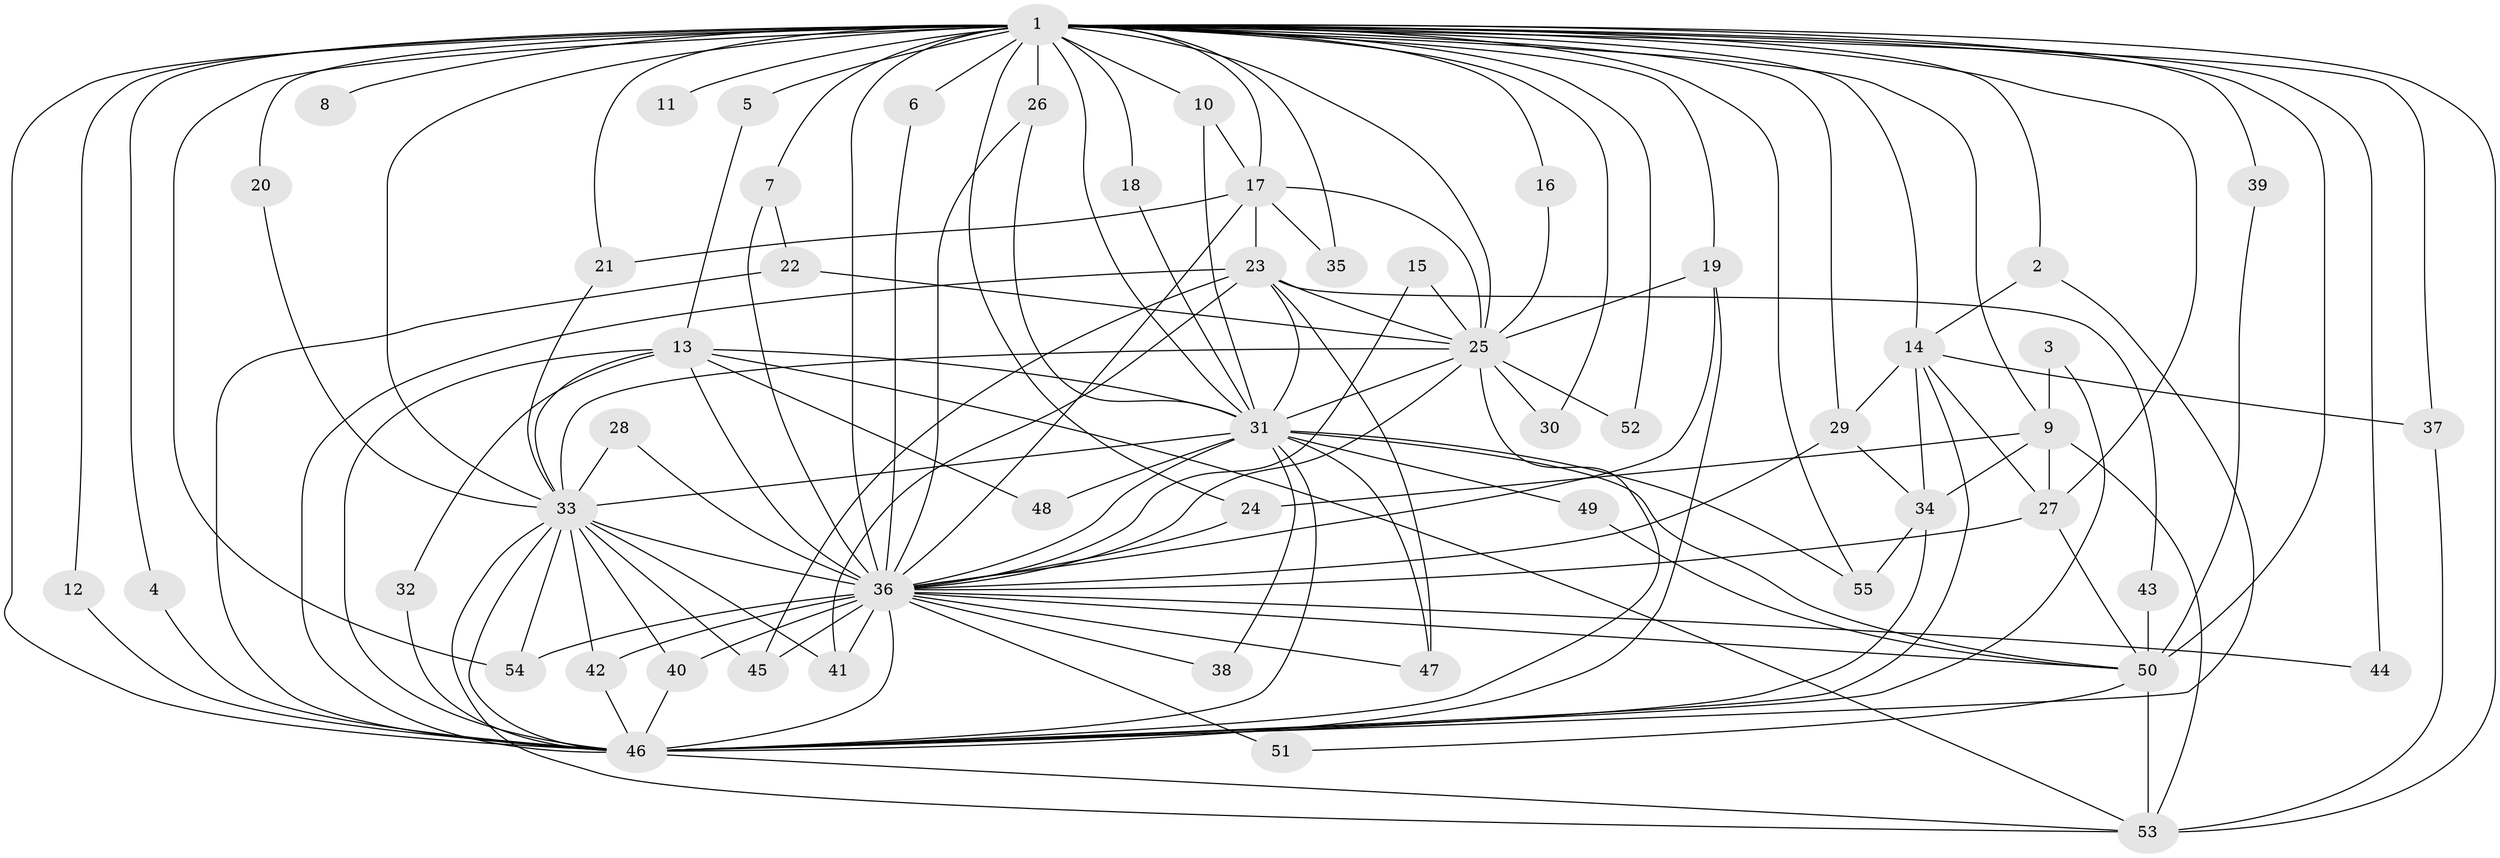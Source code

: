 // original degree distribution, {22: 0.01834862385321101, 26: 0.009174311926605505, 20: 0.01834862385321101, 21: 0.009174311926605505, 18: 0.009174311926605505, 19: 0.01834862385321101, 16: 0.009174311926605505, 4: 0.07339449541284404, 3: 0.25688073394495414, 6: 0.03669724770642202, 7: 0.01834862385321101, 8: 0.01834862385321101, 5: 0.009174311926605505, 2: 0.4954128440366973}
// Generated by graph-tools (version 1.1) at 2025/49/03/09/25 03:49:34]
// undirected, 55 vertices, 142 edges
graph export_dot {
graph [start="1"]
  node [color=gray90,style=filled];
  1;
  2;
  3;
  4;
  5;
  6;
  7;
  8;
  9;
  10;
  11;
  12;
  13;
  14;
  15;
  16;
  17;
  18;
  19;
  20;
  21;
  22;
  23;
  24;
  25;
  26;
  27;
  28;
  29;
  30;
  31;
  32;
  33;
  34;
  35;
  36;
  37;
  38;
  39;
  40;
  41;
  42;
  43;
  44;
  45;
  46;
  47;
  48;
  49;
  50;
  51;
  52;
  53;
  54;
  55;
  1 -- 2 [weight=1.0];
  1 -- 4 [weight=1.0];
  1 -- 5 [weight=1.0];
  1 -- 6 [weight=1.0];
  1 -- 7 [weight=1.0];
  1 -- 8 [weight=2.0];
  1 -- 9 [weight=1.0];
  1 -- 10 [weight=1.0];
  1 -- 11 [weight=2.0];
  1 -- 12 [weight=1.0];
  1 -- 14 [weight=1.0];
  1 -- 16 [weight=1.0];
  1 -- 17 [weight=1.0];
  1 -- 18 [weight=1.0];
  1 -- 19 [weight=1.0];
  1 -- 20 [weight=1.0];
  1 -- 21 [weight=1.0];
  1 -- 24 [weight=1.0];
  1 -- 25 [weight=4.0];
  1 -- 26 [weight=2.0];
  1 -- 27 [weight=1.0];
  1 -- 29 [weight=1.0];
  1 -- 30 [weight=2.0];
  1 -- 31 [weight=5.0];
  1 -- 33 [weight=4.0];
  1 -- 35 [weight=1.0];
  1 -- 36 [weight=9.0];
  1 -- 37 [weight=1.0];
  1 -- 39 [weight=1.0];
  1 -- 44 [weight=1.0];
  1 -- 46 [weight=4.0];
  1 -- 50 [weight=1.0];
  1 -- 52 [weight=1.0];
  1 -- 53 [weight=1.0];
  1 -- 54 [weight=1.0];
  1 -- 55 [weight=1.0];
  2 -- 14 [weight=1.0];
  2 -- 46 [weight=1.0];
  3 -- 9 [weight=1.0];
  3 -- 46 [weight=1.0];
  4 -- 46 [weight=1.0];
  5 -- 13 [weight=1.0];
  6 -- 36 [weight=1.0];
  7 -- 22 [weight=1.0];
  7 -- 36 [weight=2.0];
  9 -- 24 [weight=1.0];
  9 -- 27 [weight=1.0];
  9 -- 34 [weight=1.0];
  9 -- 53 [weight=1.0];
  10 -- 17 [weight=1.0];
  10 -- 31 [weight=1.0];
  12 -- 46 [weight=1.0];
  13 -- 31 [weight=1.0];
  13 -- 32 [weight=1.0];
  13 -- 33 [weight=1.0];
  13 -- 36 [weight=1.0];
  13 -- 46 [weight=1.0];
  13 -- 48 [weight=1.0];
  13 -- 53 [weight=1.0];
  14 -- 27 [weight=1.0];
  14 -- 29 [weight=1.0];
  14 -- 34 [weight=1.0];
  14 -- 37 [weight=1.0];
  14 -- 46 [weight=1.0];
  15 -- 25 [weight=1.0];
  15 -- 36 [weight=1.0];
  16 -- 25 [weight=1.0];
  17 -- 21 [weight=1.0];
  17 -- 23 [weight=1.0];
  17 -- 25 [weight=1.0];
  17 -- 35 [weight=1.0];
  17 -- 36 [weight=1.0];
  18 -- 31 [weight=1.0];
  19 -- 25 [weight=1.0];
  19 -- 36 [weight=2.0];
  19 -- 46 [weight=1.0];
  20 -- 33 [weight=1.0];
  21 -- 33 [weight=1.0];
  22 -- 25 [weight=2.0];
  22 -- 46 [weight=1.0];
  23 -- 25 [weight=1.0];
  23 -- 31 [weight=2.0];
  23 -- 41 [weight=1.0];
  23 -- 43 [weight=1.0];
  23 -- 45 [weight=1.0];
  23 -- 46 [weight=1.0];
  23 -- 47 [weight=2.0];
  24 -- 36 [weight=1.0];
  25 -- 30 [weight=1.0];
  25 -- 31 [weight=1.0];
  25 -- 33 [weight=1.0];
  25 -- 36 [weight=3.0];
  25 -- 46 [weight=1.0];
  25 -- 52 [weight=1.0];
  26 -- 31 [weight=1.0];
  26 -- 36 [weight=1.0];
  27 -- 36 [weight=1.0];
  27 -- 50 [weight=1.0];
  28 -- 33 [weight=1.0];
  28 -- 36 [weight=1.0];
  29 -- 34 [weight=1.0];
  29 -- 36 [weight=1.0];
  31 -- 33 [weight=1.0];
  31 -- 36 [weight=2.0];
  31 -- 38 [weight=1.0];
  31 -- 46 [weight=1.0];
  31 -- 47 [weight=1.0];
  31 -- 48 [weight=1.0];
  31 -- 49 [weight=1.0];
  31 -- 50 [weight=1.0];
  31 -- 55 [weight=1.0];
  32 -- 46 [weight=1.0];
  33 -- 36 [weight=3.0];
  33 -- 40 [weight=2.0];
  33 -- 41 [weight=1.0];
  33 -- 42 [weight=1.0];
  33 -- 45 [weight=2.0];
  33 -- 46 [weight=1.0];
  33 -- 53 [weight=1.0];
  33 -- 54 [weight=1.0];
  34 -- 46 [weight=1.0];
  34 -- 55 [weight=1.0];
  36 -- 38 [weight=1.0];
  36 -- 40 [weight=1.0];
  36 -- 41 [weight=1.0];
  36 -- 42 [weight=1.0];
  36 -- 44 [weight=1.0];
  36 -- 45 [weight=1.0];
  36 -- 46 [weight=3.0];
  36 -- 47 [weight=1.0];
  36 -- 50 [weight=1.0];
  36 -- 51 [weight=1.0];
  36 -- 54 [weight=2.0];
  37 -- 53 [weight=1.0];
  39 -- 50 [weight=1.0];
  40 -- 46 [weight=1.0];
  42 -- 46 [weight=1.0];
  43 -- 50 [weight=1.0];
  46 -- 53 [weight=1.0];
  49 -- 50 [weight=1.0];
  50 -- 51 [weight=1.0];
  50 -- 53 [weight=1.0];
}
